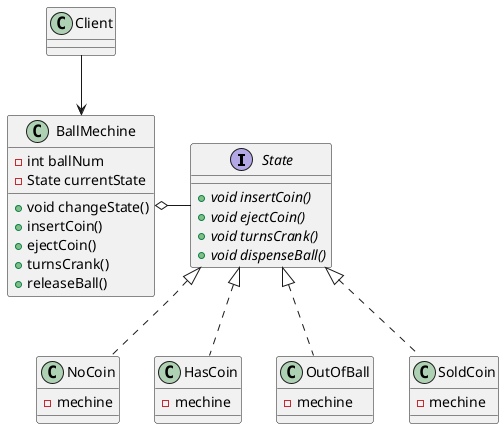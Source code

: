 @startuml
interface State {
  +{abstract} void insertCoin()
  +{abstract} void ejectCoin()
  +{abstract} void turnsCrank()
  +{abstract} void dispenseBall()
}

class NoCoin{
  - mechine
}
class HasCoin{
  - mechine
}
class OutOfBall{
  - mechine
}
class SoldCoin{
  - mechine
}

class BallMechine{
  - int ballNum
  - State currentState
  + void changeState()
  + insertCoin()
  + ejectCoin()
  + turnsCrank()
  + releaseBall()
}

State <|.. NoCoin
State <|.. HasCoin
State <|.. OutOfBall
State <|.. SoldCoin

BallMechine o- State

Client --> BallMechine
@enduml